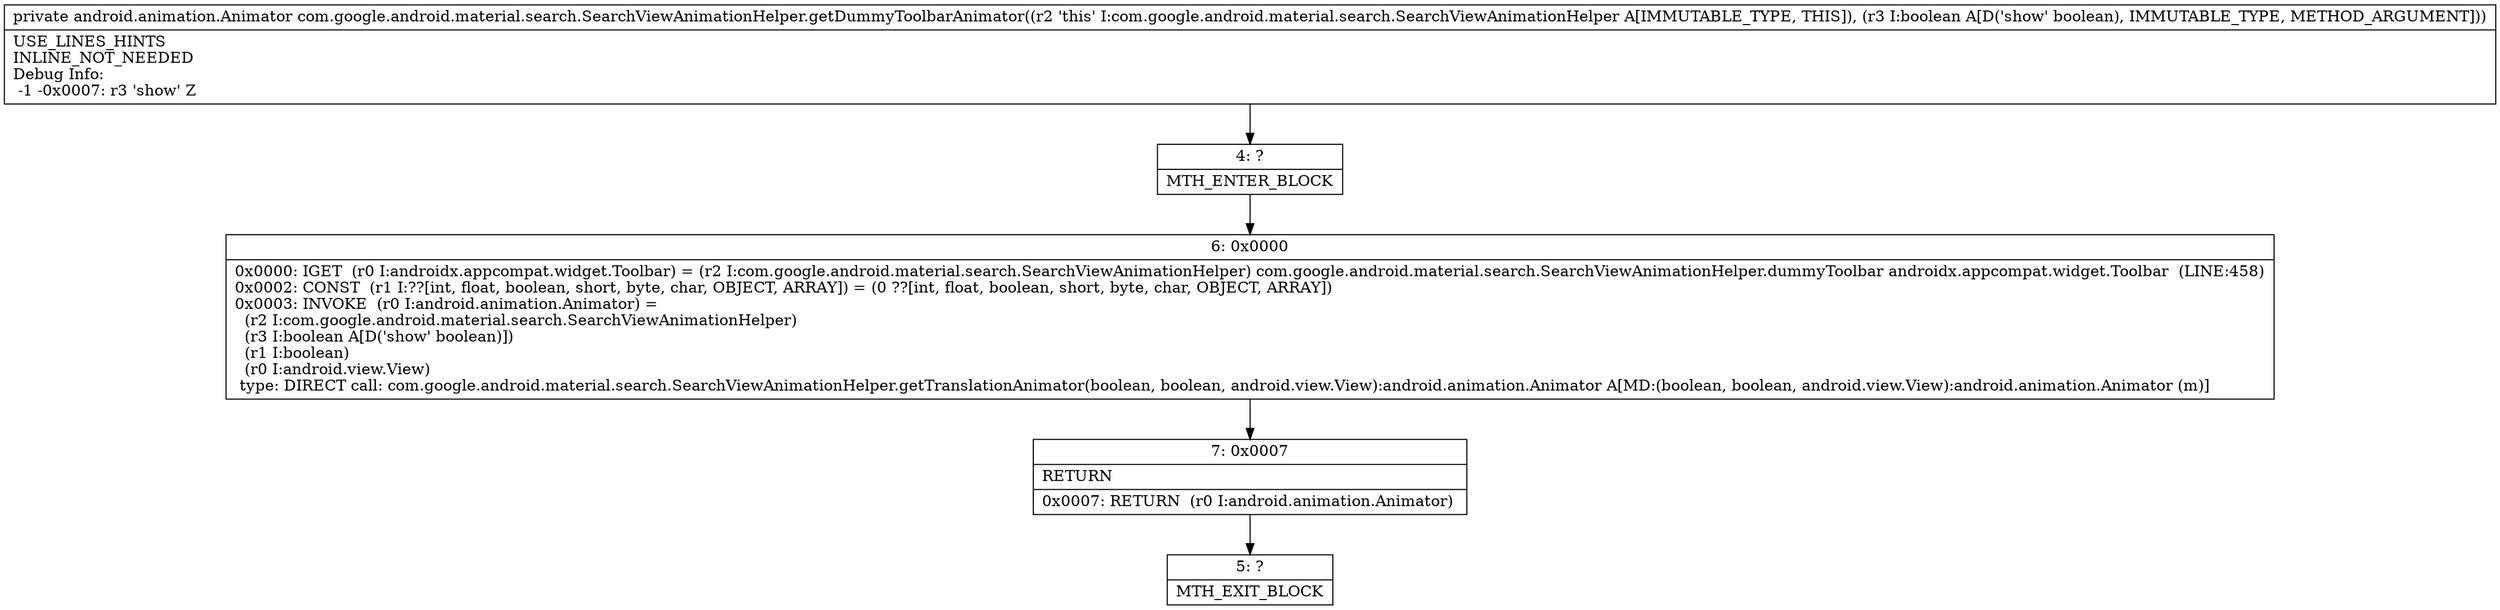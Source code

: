 digraph "CFG forcom.google.android.material.search.SearchViewAnimationHelper.getDummyToolbarAnimator(Z)Landroid\/animation\/Animator;" {
Node_4 [shape=record,label="{4\:\ ?|MTH_ENTER_BLOCK\l}"];
Node_6 [shape=record,label="{6\:\ 0x0000|0x0000: IGET  (r0 I:androidx.appcompat.widget.Toolbar) = (r2 I:com.google.android.material.search.SearchViewAnimationHelper) com.google.android.material.search.SearchViewAnimationHelper.dummyToolbar androidx.appcompat.widget.Toolbar  (LINE:458)\l0x0002: CONST  (r1 I:??[int, float, boolean, short, byte, char, OBJECT, ARRAY]) = (0 ??[int, float, boolean, short, byte, char, OBJECT, ARRAY]) \l0x0003: INVOKE  (r0 I:android.animation.Animator) = \l  (r2 I:com.google.android.material.search.SearchViewAnimationHelper)\l  (r3 I:boolean A[D('show' boolean)])\l  (r1 I:boolean)\l  (r0 I:android.view.View)\l type: DIRECT call: com.google.android.material.search.SearchViewAnimationHelper.getTranslationAnimator(boolean, boolean, android.view.View):android.animation.Animator A[MD:(boolean, boolean, android.view.View):android.animation.Animator (m)]\l}"];
Node_7 [shape=record,label="{7\:\ 0x0007|RETURN\l|0x0007: RETURN  (r0 I:android.animation.Animator) \l}"];
Node_5 [shape=record,label="{5\:\ ?|MTH_EXIT_BLOCK\l}"];
MethodNode[shape=record,label="{private android.animation.Animator com.google.android.material.search.SearchViewAnimationHelper.getDummyToolbarAnimator((r2 'this' I:com.google.android.material.search.SearchViewAnimationHelper A[IMMUTABLE_TYPE, THIS]), (r3 I:boolean A[D('show' boolean), IMMUTABLE_TYPE, METHOD_ARGUMENT]))  | USE_LINES_HINTS\lINLINE_NOT_NEEDED\lDebug Info:\l  \-1 \-0x0007: r3 'show' Z\l}"];
MethodNode -> Node_4;Node_4 -> Node_6;
Node_6 -> Node_7;
Node_7 -> Node_5;
}

